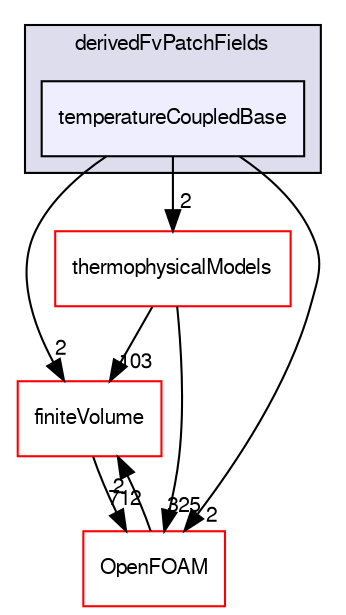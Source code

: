 digraph "src/turbulenceModels/compressible/turbulenceModel/derivedFvPatchFields/temperatureCoupledBase" {
  bgcolor=transparent;
  compound=true
  node [ fontsize="10", fontname="FreeSans"];
  edge [ labelfontsize="10", labelfontname="FreeSans"];
  subgraph clusterdir_8f6aa822d17729831179b3b352be3d81 {
    graph [ bgcolor="#ddddee", pencolor="black", label="derivedFvPatchFields" fontname="FreeSans", fontsize="10", URL="dir_8f6aa822d17729831179b3b352be3d81.html"]
  dir_e79731898a9d0d7e176dc65d2ec307ec [shape=box, label="temperatureCoupledBase", style="filled", fillcolor="#eeeeff", pencolor="black", URL="dir_e79731898a9d0d7e176dc65d2ec307ec.html"];
  }
  dir_9bd15774b555cf7259a6fa18f99fe99b [shape=box label="finiteVolume" color="red" URL="dir_9bd15774b555cf7259a6fa18f99fe99b.html"];
  dir_2778d089ec5c4f66810b11f753867003 [shape=box label="thermophysicalModels" color="red" URL="dir_2778d089ec5c4f66810b11f753867003.html"];
  dir_c5473ff19b20e6ec4dfe5c310b3778a8 [shape=box label="OpenFOAM" color="red" URL="dir_c5473ff19b20e6ec4dfe5c310b3778a8.html"];
  dir_9bd15774b555cf7259a6fa18f99fe99b->dir_c5473ff19b20e6ec4dfe5c310b3778a8 [headlabel="712", labeldistance=1.5 headhref="dir_000749_001732.html"];
  dir_e79731898a9d0d7e176dc65d2ec307ec->dir_9bd15774b555cf7259a6fa18f99fe99b [headlabel="2", labeldistance=1.5 headhref="dir_002949_000749.html"];
  dir_e79731898a9d0d7e176dc65d2ec307ec->dir_2778d089ec5c4f66810b11f753867003 [headlabel="2", labeldistance=1.5 headhref="dir_002949_001070.html"];
  dir_e79731898a9d0d7e176dc65d2ec307ec->dir_c5473ff19b20e6ec4dfe5c310b3778a8 [headlabel="2", labeldistance=1.5 headhref="dir_002949_001732.html"];
  dir_2778d089ec5c4f66810b11f753867003->dir_9bd15774b555cf7259a6fa18f99fe99b [headlabel="103", labeldistance=1.5 headhref="dir_001070_000749.html"];
  dir_2778d089ec5c4f66810b11f753867003->dir_c5473ff19b20e6ec4dfe5c310b3778a8 [headlabel="325", labeldistance=1.5 headhref="dir_001070_001732.html"];
  dir_c5473ff19b20e6ec4dfe5c310b3778a8->dir_9bd15774b555cf7259a6fa18f99fe99b [headlabel="2", labeldistance=1.5 headhref="dir_001732_000749.html"];
}
